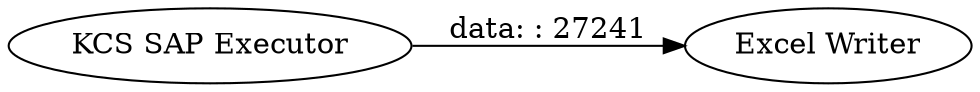 digraph {
	"7748137708149956339_2" [label="Excel Writer"]
	"7748137708149956339_3" [label="KCS SAP Executor"]
	"7748137708149956339_3" -> "7748137708149956339_2" [label="data: : 27241"]
	rankdir=LR
}
